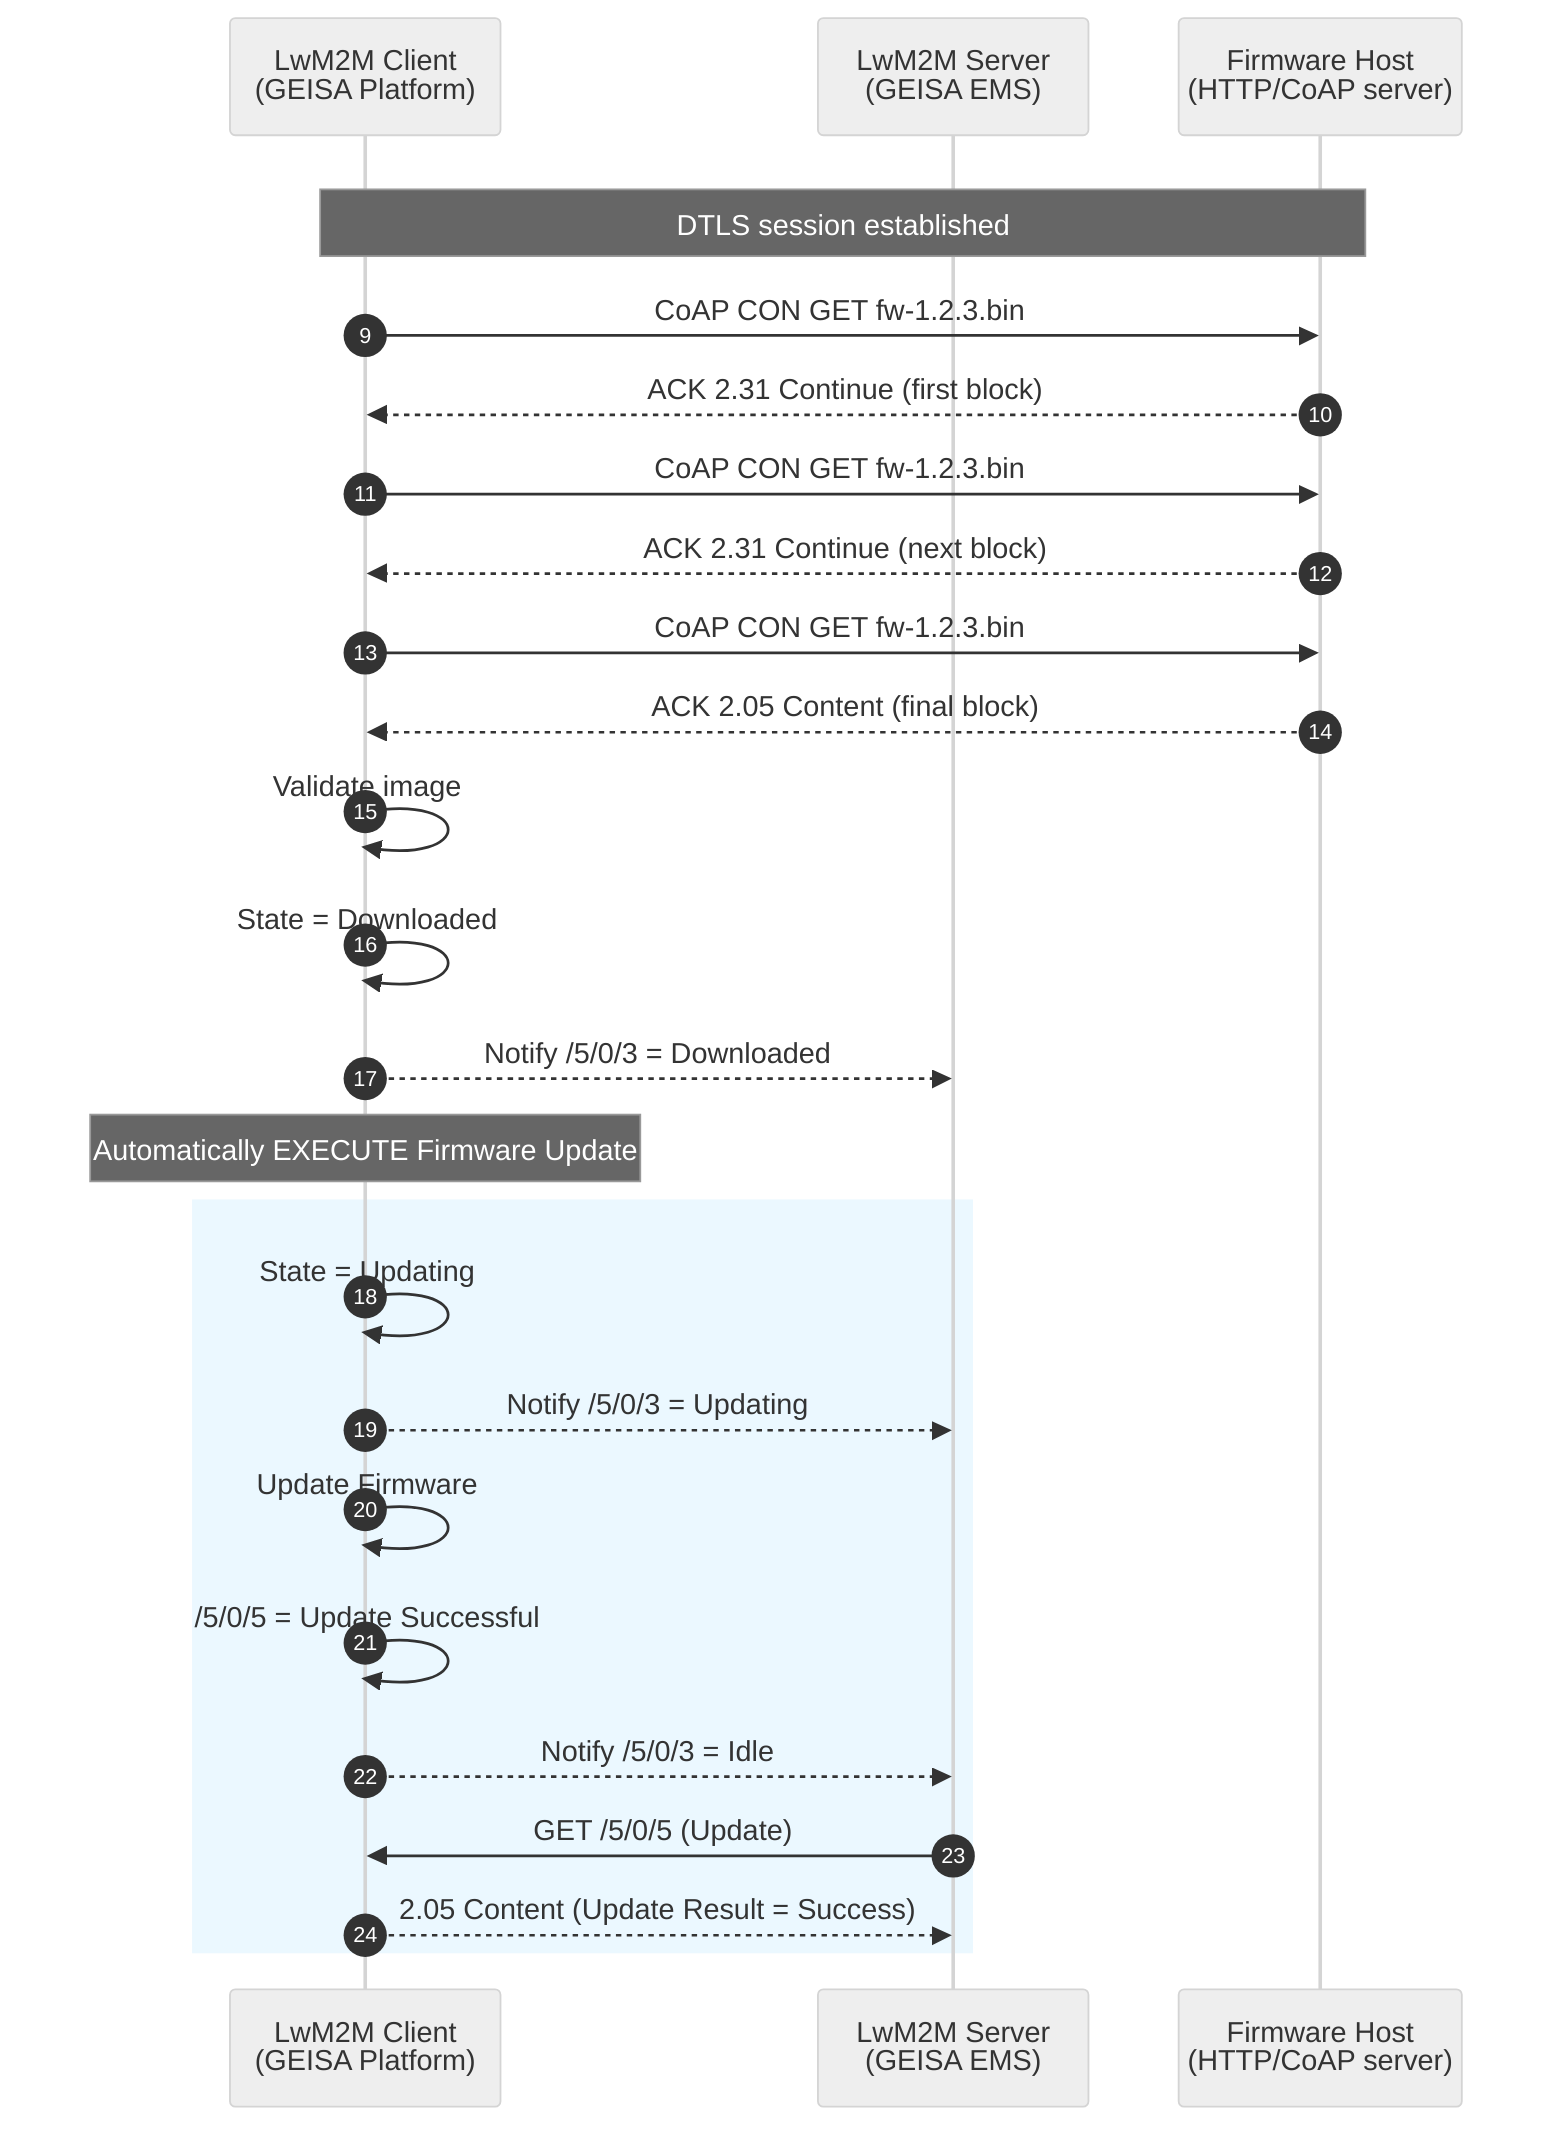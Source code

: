---
config:
  look: classic
  theme: neutral
---

sequenceDiagram
    autonumber 9
    participant C as LwM2M Client<br/>(GEISA Platform)
    participant S as LwM2M Server<br/>(GEISA EMS)
    participant FH as Firmware Host<br/>(HTTP/CoAP server)
    
    rect rgb(255,255,255) 
      Note over C,FH: DTLS session established
      C->>FH: CoAP CON GET fw-1.2.3.bin
      FH-->>C: ACK 2.31 Continue (first block)
      C->>FH: CoAP CON GET fw-1.2.3.bin
      FH-->>C: ACK 2.31 Continue (next block)
      C->>FH: CoAP CON GET fw-1.2.3.bin
      FH-->>C: ACK 2.05 Content (final block)
      C->>C: Validate image
      C->>C: State = Downloaded
      C-->>S: Notify /5/0/3 = Downloaded
    end

    Note over C: Automatically EXECUTE Firmware Update
    rect rgb(235,248,255)
    C->>C: State = Updating
    C-->>S: Notify /5/0/3 = Updating
    C->>C: Update Firmware
    C->>C: /5/0/5 = Update Successful
    C-->>S: Notify /5/0/3 = Idle
    S->>C: GET /5/0/5 (Update)
    C-->>S: 2.05 Content (Update Result = Success)
    end